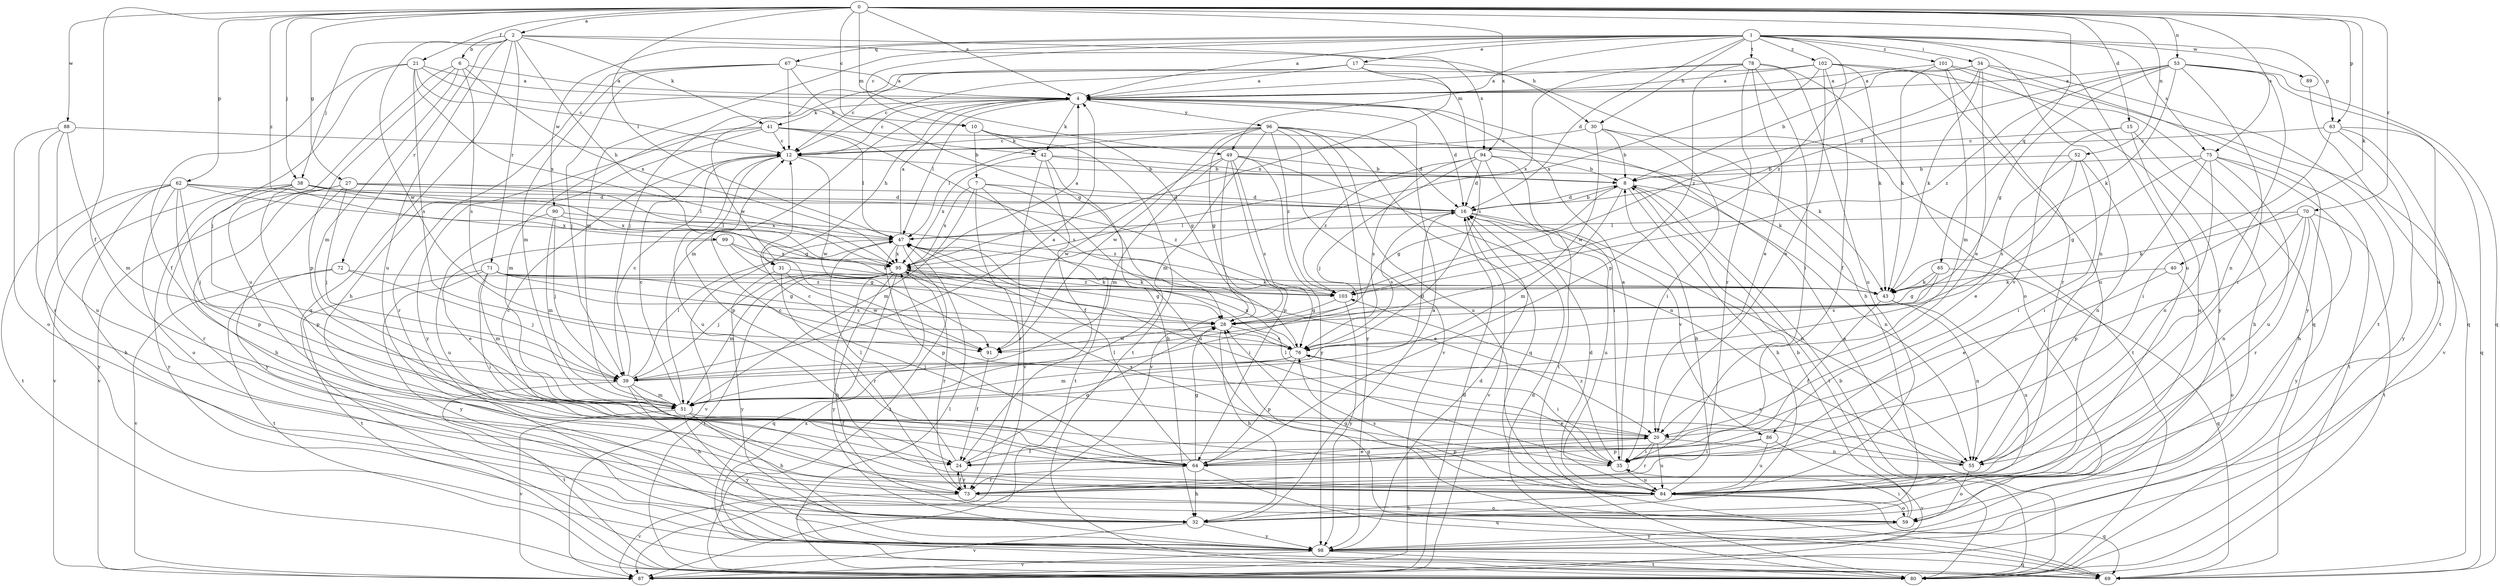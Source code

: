 strict digraph  {
0;
1;
2;
4;
6;
7;
8;
10;
12;
15;
16;
17;
20;
21;
24;
27;
28;
30;
31;
32;
34;
35;
38;
39;
40;
41;
42;
43;
47;
49;
51;
52;
53;
55;
59;
62;
63;
64;
65;
67;
69;
70;
71;
72;
73;
75;
76;
78;
80;
84;
86;
87;
88;
89;
90;
91;
94;
95;
96;
98;
99;
101;
102;
103;
0 -> 2  [label=a];
0 -> 4  [label=a];
0 -> 10  [label=c];
0 -> 15  [label=d];
0 -> 21  [label=f];
0 -> 24  [label=f];
0 -> 27  [label=g];
0 -> 38  [label=j];
0 -> 40  [label=k];
0 -> 47  [label=l];
0 -> 49  [label=m];
0 -> 52  [label=n];
0 -> 53  [label=n];
0 -> 62  [label=p];
0 -> 63  [label=p];
0 -> 65  [label=q];
0 -> 70  [label=r];
0 -> 75  [label=s];
0 -> 88  [label=w];
0 -> 94  [label=x];
0 -> 99  [label=z];
1 -> 4  [label=a];
1 -> 10  [label=c];
1 -> 16  [label=d];
1 -> 17  [label=e];
1 -> 30  [label=h];
1 -> 34  [label=i];
1 -> 49  [label=m];
1 -> 51  [label=m];
1 -> 55  [label=n];
1 -> 63  [label=p];
1 -> 67  [label=q];
1 -> 75  [label=s];
1 -> 78  [label=t];
1 -> 84  [label=u];
1 -> 89  [label=w];
1 -> 90  [label=w];
1 -> 101  [label=z];
1 -> 102  [label=z];
1 -> 103  [label=z];
2 -> 6  [label=b];
2 -> 30  [label=h];
2 -> 31  [label=h];
2 -> 38  [label=j];
2 -> 41  [label=k];
2 -> 69  [label=q];
2 -> 71  [label=r];
2 -> 72  [label=r];
2 -> 84  [label=u];
2 -> 91  [label=w];
2 -> 94  [label=x];
4 -> 12  [label=c];
4 -> 16  [label=d];
4 -> 31  [label=h];
4 -> 41  [label=k];
4 -> 42  [label=k];
4 -> 47  [label=l];
4 -> 51  [label=m];
4 -> 96  [label=y];
6 -> 4  [label=a];
6 -> 51  [label=m];
6 -> 64  [label=p];
6 -> 76  [label=s];
6 -> 84  [label=u];
6 -> 95  [label=x];
7 -> 16  [label=d];
7 -> 51  [label=m];
7 -> 73  [label=r];
7 -> 80  [label=t];
7 -> 84  [label=u];
7 -> 95  [label=x];
8 -> 16  [label=d];
8 -> 28  [label=g];
8 -> 32  [label=h];
8 -> 51  [label=m];
8 -> 55  [label=n];
8 -> 80  [label=t];
10 -> 7  [label=b];
10 -> 28  [label=g];
10 -> 42  [label=k];
10 -> 80  [label=t];
12 -> 8  [label=b];
12 -> 64  [label=p];
12 -> 84  [label=u];
12 -> 91  [label=w];
15 -> 12  [label=c];
15 -> 32  [label=h];
15 -> 84  [label=u];
15 -> 86  [label=v];
16 -> 8  [label=b];
16 -> 47  [label=l];
16 -> 55  [label=n];
16 -> 76  [label=s];
16 -> 84  [label=u];
16 -> 86  [label=v];
16 -> 87  [label=v];
17 -> 4  [label=a];
17 -> 12  [label=c];
17 -> 32  [label=h];
17 -> 39  [label=j];
17 -> 76  [label=s];
17 -> 91  [label=w];
17 -> 95  [label=x];
20 -> 12  [label=c];
20 -> 24  [label=f];
20 -> 35  [label=i];
20 -> 55  [label=n];
20 -> 64  [label=p];
20 -> 73  [label=r];
20 -> 84  [label=u];
21 -> 4  [label=a];
21 -> 12  [label=c];
21 -> 24  [label=f];
21 -> 39  [label=j];
21 -> 42  [label=k];
21 -> 76  [label=s];
21 -> 95  [label=x];
24 -> 28  [label=g];
24 -> 47  [label=l];
24 -> 73  [label=r];
27 -> 16  [label=d];
27 -> 32  [label=h];
27 -> 39  [label=j];
27 -> 87  [label=v];
27 -> 95  [label=x];
27 -> 98  [label=y];
27 -> 103  [label=z];
28 -> 32  [label=h];
28 -> 76  [label=s];
28 -> 91  [label=w];
30 -> 8  [label=b];
30 -> 12  [label=c];
30 -> 35  [label=i];
30 -> 80  [label=t];
30 -> 91  [label=w];
31 -> 43  [label=k];
31 -> 73  [label=r];
31 -> 91  [label=w];
31 -> 98  [label=y];
32 -> 4  [label=a];
32 -> 87  [label=v];
32 -> 98  [label=y];
34 -> 4  [label=a];
34 -> 8  [label=b];
34 -> 20  [label=e];
34 -> 43  [label=k];
34 -> 80  [label=t];
34 -> 98  [label=y];
34 -> 103  [label=z];
35 -> 4  [label=a];
35 -> 47  [label=l];
35 -> 84  [label=u];
35 -> 95  [label=x];
35 -> 103  [label=z];
38 -> 16  [label=d];
38 -> 28  [label=g];
38 -> 64  [label=p];
38 -> 73  [label=r];
38 -> 87  [label=v];
38 -> 95  [label=x];
38 -> 98  [label=y];
39 -> 4  [label=a];
39 -> 12  [label=c];
39 -> 16  [label=d];
39 -> 24  [label=f];
39 -> 32  [label=h];
39 -> 47  [label=l];
39 -> 51  [label=m];
39 -> 80  [label=t];
40 -> 20  [label=e];
40 -> 43  [label=k];
40 -> 59  [label=o];
41 -> 12  [label=c];
41 -> 43  [label=k];
41 -> 47  [label=l];
41 -> 51  [label=m];
41 -> 73  [label=r];
41 -> 76  [label=s];
41 -> 98  [label=y];
42 -> 8  [label=b];
42 -> 24  [label=f];
42 -> 32  [label=h];
42 -> 43  [label=k];
42 -> 87  [label=v];
42 -> 95  [label=x];
43 -> 24  [label=f];
43 -> 55  [label=n];
43 -> 84  [label=u];
47 -> 4  [label=a];
47 -> 20  [label=e];
47 -> 35  [label=i];
47 -> 64  [label=p];
47 -> 80  [label=t];
47 -> 87  [label=v];
47 -> 95  [label=x];
49 -> 8  [label=b];
49 -> 51  [label=m];
49 -> 55  [label=n];
49 -> 64  [label=p];
49 -> 76  [label=s];
49 -> 87  [label=v];
49 -> 91  [label=w];
49 -> 98  [label=y];
51 -> 12  [label=c];
51 -> 20  [label=e];
51 -> 32  [label=h];
51 -> 87  [label=v];
51 -> 98  [label=y];
52 -> 8  [label=b];
52 -> 20  [label=e];
52 -> 35  [label=i];
52 -> 55  [label=n];
52 -> 76  [label=s];
53 -> 4  [label=a];
53 -> 16  [label=d];
53 -> 28  [label=g];
53 -> 43  [label=k];
53 -> 55  [label=n];
53 -> 69  [label=q];
53 -> 73  [label=r];
53 -> 84  [label=u];
53 -> 103  [label=z];
55 -> 12  [label=c];
55 -> 59  [label=o];
55 -> 76  [label=s];
59 -> 8  [label=b];
59 -> 28  [label=g];
59 -> 35  [label=i];
59 -> 98  [label=y];
62 -> 16  [label=d];
62 -> 32  [label=h];
62 -> 39  [label=j];
62 -> 47  [label=l];
62 -> 59  [label=o];
62 -> 64  [label=p];
62 -> 80  [label=t];
62 -> 95  [label=x];
62 -> 98  [label=y];
63 -> 12  [label=c];
63 -> 35  [label=i];
63 -> 69  [label=q];
63 -> 87  [label=v];
63 -> 98  [label=y];
64 -> 12  [label=c];
64 -> 20  [label=e];
64 -> 28  [label=g];
64 -> 32  [label=h];
64 -> 47  [label=l];
64 -> 69  [label=q];
64 -> 73  [label=r];
65 -> 28  [label=g];
65 -> 43  [label=k];
65 -> 69  [label=q];
65 -> 76  [label=s];
67 -> 4  [label=a];
67 -> 12  [label=c];
67 -> 28  [label=g];
67 -> 32  [label=h];
67 -> 39  [label=j];
67 -> 51  [label=m];
69 -> 28  [label=g];
69 -> 47  [label=l];
69 -> 95  [label=x];
70 -> 43  [label=k];
70 -> 47  [label=l];
70 -> 55  [label=n];
70 -> 64  [label=p];
70 -> 73  [label=r];
70 -> 80  [label=t];
70 -> 98  [label=y];
71 -> 28  [label=g];
71 -> 35  [label=i];
71 -> 43  [label=k];
71 -> 51  [label=m];
71 -> 76  [label=s];
71 -> 80  [label=t];
71 -> 98  [label=y];
71 -> 103  [label=z];
72 -> 39  [label=j];
72 -> 43  [label=k];
72 -> 80  [label=t];
72 -> 87  [label=v];
73 -> 24  [label=f];
73 -> 59  [label=o];
73 -> 87  [label=v];
75 -> 8  [label=b];
75 -> 28  [label=g];
75 -> 32  [label=h];
75 -> 35  [label=i];
75 -> 55  [label=n];
75 -> 80  [label=t];
75 -> 84  [label=u];
76 -> 35  [label=i];
76 -> 39  [label=j];
76 -> 51  [label=m];
76 -> 64  [label=p];
76 -> 95  [label=x];
78 -> 4  [label=a];
78 -> 20  [label=e];
78 -> 35  [label=i];
78 -> 59  [label=o];
78 -> 64  [label=p];
78 -> 73  [label=r];
78 -> 84  [label=u];
78 -> 95  [label=x];
80 -> 4  [label=a];
80 -> 8  [label=b];
80 -> 16  [label=d];
84 -> 8  [label=b];
84 -> 16  [label=d];
84 -> 32  [label=h];
84 -> 59  [label=o];
84 -> 69  [label=q];
84 -> 76  [label=s];
86 -> 35  [label=i];
86 -> 64  [label=p];
86 -> 84  [label=u];
86 -> 87  [label=v];
87 -> 16  [label=d];
88 -> 12  [label=c];
88 -> 51  [label=m];
88 -> 59  [label=o];
88 -> 73  [label=r];
88 -> 84  [label=u];
89 -> 80  [label=t];
90 -> 39  [label=j];
90 -> 47  [label=l];
90 -> 51  [label=m];
90 -> 84  [label=u];
90 -> 103  [label=z];
91 -> 24  [label=f];
94 -> 8  [label=b];
94 -> 16  [label=d];
94 -> 35  [label=i];
94 -> 39  [label=j];
94 -> 76  [label=s];
94 -> 80  [label=t];
94 -> 103  [label=z];
95 -> 4  [label=a];
95 -> 28  [label=g];
95 -> 32  [label=h];
95 -> 39  [label=j];
95 -> 51  [label=m];
95 -> 69  [label=q];
95 -> 73  [label=r];
95 -> 80  [label=t];
95 -> 98  [label=y];
95 -> 103  [label=z];
96 -> 12  [label=c];
96 -> 16  [label=d];
96 -> 28  [label=g];
96 -> 47  [label=l];
96 -> 51  [label=m];
96 -> 69  [label=q];
96 -> 84  [label=u];
96 -> 87  [label=v];
96 -> 91  [label=w];
96 -> 98  [label=y];
96 -> 103  [label=z];
98 -> 16  [label=d];
98 -> 69  [label=q];
98 -> 80  [label=t];
98 -> 87  [label=v];
99 -> 20  [label=e];
99 -> 28  [label=g];
99 -> 43  [label=k];
99 -> 95  [label=x];
101 -> 4  [label=a];
101 -> 43  [label=k];
101 -> 51  [label=m];
101 -> 69  [label=q];
101 -> 73  [label=r];
101 -> 98  [label=y];
102 -> 4  [label=a];
102 -> 12  [label=c];
102 -> 20  [label=e];
102 -> 24  [label=f];
102 -> 43  [label=k];
102 -> 69  [label=q];
102 -> 84  [label=u];
102 -> 95  [label=x];
103 -> 28  [label=g];
103 -> 98  [label=y];
}
